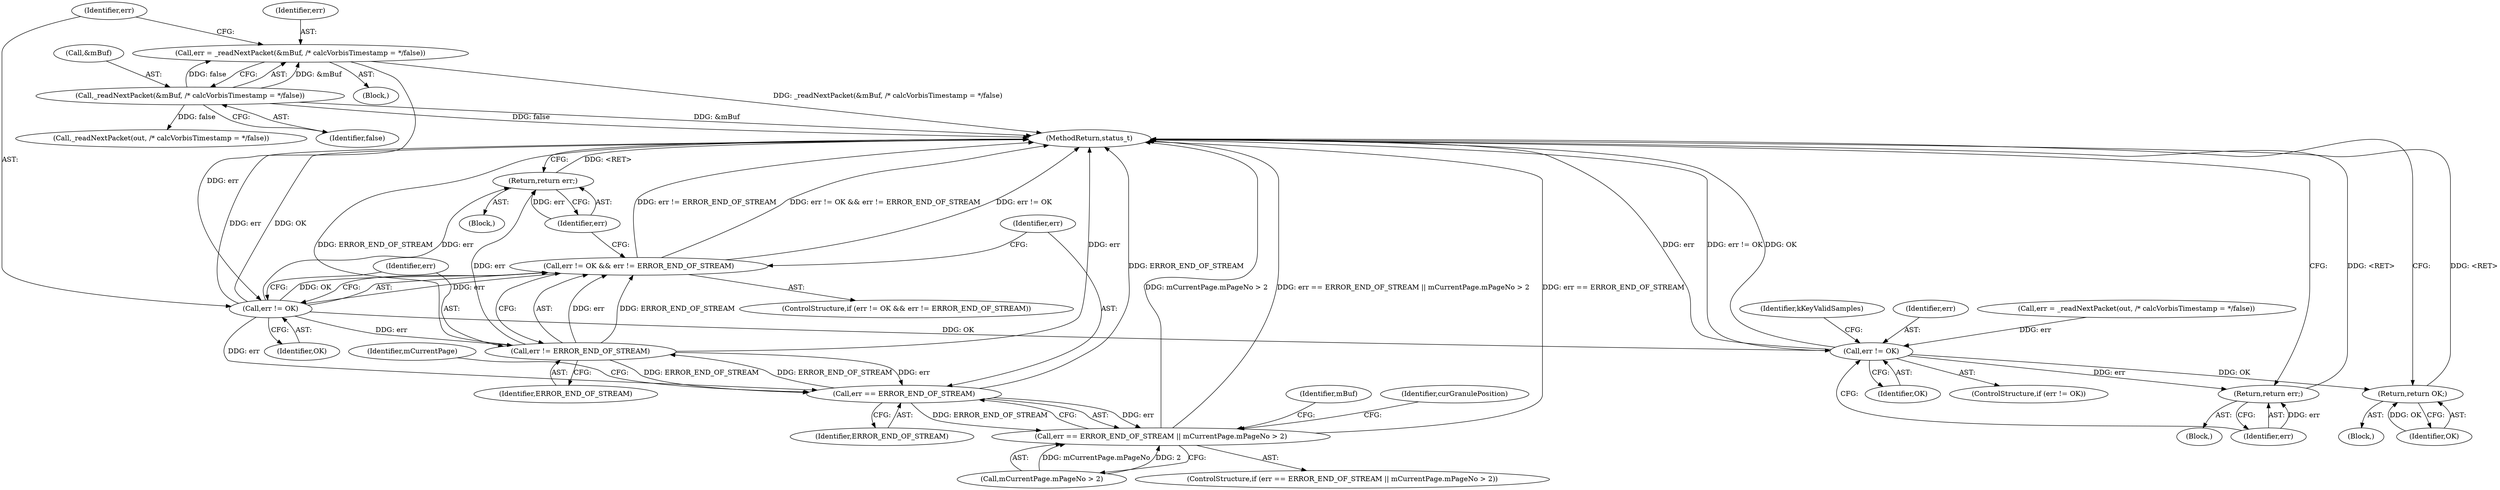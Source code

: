 digraph "0_Android_d07f5c14e811951ff9b411ceb84e7288e0d04aaf@API" {
"1000127" [label="(Call,err = _readNextPacket(&mBuf, /* calcVorbisTimestamp = */false))"];
"1000129" [label="(Call,_readNextPacket(&mBuf, /* calcVorbisTimestamp = */false))"];
"1000135" [label="(Call,err != OK)"];
"1000134" [label="(Call,err != OK && err != ERROR_END_OF_STREAM)"];
"1000138" [label="(Call,err != ERROR_END_OF_STREAM)"];
"1000142" [label="(Return,return err;)"];
"1000146" [label="(Call,err == ERROR_END_OF_STREAM)"];
"1000145" [label="(Call,err == ERROR_END_OF_STREAM || mCurrentPage.mPageNo > 2)"];
"1000202" [label="(Call,err != OK)"];
"1000206" [label="(Return,return err;)"];
"1000250" [label="(Return,return OK;)"];
"1000204" [label="(Identifier,OK)"];
"1000137" [label="(Identifier,OK)"];
"1000252" [label="(MethodReturn,status_t)"];
"1000250" [label="(Return,return OK;)"];
"1000141" [label="(Block,)"];
"1000149" [label="(Call,mCurrentPage.mPageNo > 2)"];
"1000151" [label="(Identifier,mCurrentPage)"];
"1000201" [label="(ControlStructure,if (err != OK))"];
"1000147" [label="(Identifier,err)"];
"1000146" [label="(Call,err == ERROR_END_OF_STREAM)"];
"1000211" [label="(Identifier,kKeyValidSamples)"];
"1000202" [label="(Call,err != OK)"];
"1000198" [label="(Call,_readNextPacket(out, /* calcVorbisTimestamp = */false))"];
"1000129" [label="(Call,_readNextPacket(&mBuf, /* calcVorbisTimestamp = */false))"];
"1000127" [label="(Call,err = _readNextPacket(&mBuf, /* calcVorbisTimestamp = */false))"];
"1000157" [label="(Identifier,mBuf)"];
"1000139" [label="(Identifier,err)"];
"1000125" [label="(Block,)"];
"1000143" [label="(Identifier,err)"];
"1000136" [label="(Identifier,err)"];
"1000132" [label="(Identifier,false)"];
"1000166" [label="(Identifier,curGranulePosition)"];
"1000104" [label="(Block,)"];
"1000148" [label="(Identifier,ERROR_END_OF_STREAM)"];
"1000128" [label="(Identifier,err)"];
"1000133" [label="(ControlStructure,if (err != OK && err != ERROR_END_OF_STREAM))"];
"1000138" [label="(Call,err != ERROR_END_OF_STREAM)"];
"1000134" [label="(Call,err != OK && err != ERROR_END_OF_STREAM)"];
"1000145" [label="(Call,err == ERROR_END_OF_STREAM || mCurrentPage.mPageNo > 2)"];
"1000140" [label="(Identifier,ERROR_END_OF_STREAM)"];
"1000206" [label="(Return,return err;)"];
"1000142" [label="(Return,return err;)"];
"1000135" [label="(Call,err != OK)"];
"1000203" [label="(Identifier,err)"];
"1000205" [label="(Block,)"];
"1000196" [label="(Call,err = _readNextPacket(out, /* calcVorbisTimestamp = */false))"];
"1000251" [label="(Identifier,OK)"];
"1000207" [label="(Identifier,err)"];
"1000144" [label="(ControlStructure,if (err == ERROR_END_OF_STREAM || mCurrentPage.mPageNo > 2))"];
"1000130" [label="(Call,&mBuf)"];
"1000127" -> "1000125"  [label="AST: "];
"1000127" -> "1000129"  [label="CFG: "];
"1000128" -> "1000127"  [label="AST: "];
"1000129" -> "1000127"  [label="AST: "];
"1000136" -> "1000127"  [label="CFG: "];
"1000127" -> "1000252"  [label="DDG: _readNextPacket(&mBuf, /* calcVorbisTimestamp = */false)"];
"1000129" -> "1000127"  [label="DDG: &mBuf"];
"1000129" -> "1000127"  [label="DDG: false"];
"1000127" -> "1000135"  [label="DDG: err"];
"1000129" -> "1000132"  [label="CFG: "];
"1000130" -> "1000129"  [label="AST: "];
"1000132" -> "1000129"  [label="AST: "];
"1000129" -> "1000252"  [label="DDG: &mBuf"];
"1000129" -> "1000252"  [label="DDG: false"];
"1000129" -> "1000198"  [label="DDG: false"];
"1000135" -> "1000134"  [label="AST: "];
"1000135" -> "1000137"  [label="CFG: "];
"1000136" -> "1000135"  [label="AST: "];
"1000137" -> "1000135"  [label="AST: "];
"1000139" -> "1000135"  [label="CFG: "];
"1000134" -> "1000135"  [label="CFG: "];
"1000135" -> "1000252"  [label="DDG: err"];
"1000135" -> "1000252"  [label="DDG: OK"];
"1000135" -> "1000134"  [label="DDG: err"];
"1000135" -> "1000134"  [label="DDG: OK"];
"1000135" -> "1000138"  [label="DDG: err"];
"1000135" -> "1000142"  [label="DDG: err"];
"1000135" -> "1000146"  [label="DDG: err"];
"1000135" -> "1000202"  [label="DDG: OK"];
"1000134" -> "1000133"  [label="AST: "];
"1000134" -> "1000138"  [label="CFG: "];
"1000138" -> "1000134"  [label="AST: "];
"1000143" -> "1000134"  [label="CFG: "];
"1000147" -> "1000134"  [label="CFG: "];
"1000134" -> "1000252"  [label="DDG: err != OK && err != ERROR_END_OF_STREAM"];
"1000134" -> "1000252"  [label="DDG: err != OK"];
"1000134" -> "1000252"  [label="DDG: err != ERROR_END_OF_STREAM"];
"1000138" -> "1000134"  [label="DDG: err"];
"1000138" -> "1000134"  [label="DDG: ERROR_END_OF_STREAM"];
"1000138" -> "1000140"  [label="CFG: "];
"1000139" -> "1000138"  [label="AST: "];
"1000140" -> "1000138"  [label="AST: "];
"1000138" -> "1000252"  [label="DDG: err"];
"1000138" -> "1000252"  [label="DDG: ERROR_END_OF_STREAM"];
"1000146" -> "1000138"  [label="DDG: ERROR_END_OF_STREAM"];
"1000138" -> "1000142"  [label="DDG: err"];
"1000138" -> "1000146"  [label="DDG: err"];
"1000138" -> "1000146"  [label="DDG: ERROR_END_OF_STREAM"];
"1000142" -> "1000141"  [label="AST: "];
"1000142" -> "1000143"  [label="CFG: "];
"1000143" -> "1000142"  [label="AST: "];
"1000252" -> "1000142"  [label="CFG: "];
"1000142" -> "1000252"  [label="DDG: <RET>"];
"1000143" -> "1000142"  [label="DDG: err"];
"1000146" -> "1000145"  [label="AST: "];
"1000146" -> "1000148"  [label="CFG: "];
"1000147" -> "1000146"  [label="AST: "];
"1000148" -> "1000146"  [label="AST: "];
"1000151" -> "1000146"  [label="CFG: "];
"1000145" -> "1000146"  [label="CFG: "];
"1000146" -> "1000252"  [label="DDG: ERROR_END_OF_STREAM"];
"1000146" -> "1000145"  [label="DDG: err"];
"1000146" -> "1000145"  [label="DDG: ERROR_END_OF_STREAM"];
"1000145" -> "1000144"  [label="AST: "];
"1000145" -> "1000149"  [label="CFG: "];
"1000149" -> "1000145"  [label="AST: "];
"1000157" -> "1000145"  [label="CFG: "];
"1000166" -> "1000145"  [label="CFG: "];
"1000145" -> "1000252"  [label="DDG: mCurrentPage.mPageNo > 2"];
"1000145" -> "1000252"  [label="DDG: err == ERROR_END_OF_STREAM || mCurrentPage.mPageNo > 2"];
"1000145" -> "1000252"  [label="DDG: err == ERROR_END_OF_STREAM"];
"1000149" -> "1000145"  [label="DDG: mCurrentPage.mPageNo"];
"1000149" -> "1000145"  [label="DDG: 2"];
"1000202" -> "1000201"  [label="AST: "];
"1000202" -> "1000204"  [label="CFG: "];
"1000203" -> "1000202"  [label="AST: "];
"1000204" -> "1000202"  [label="AST: "];
"1000207" -> "1000202"  [label="CFG: "];
"1000211" -> "1000202"  [label="CFG: "];
"1000202" -> "1000252"  [label="DDG: err"];
"1000202" -> "1000252"  [label="DDG: err != OK"];
"1000202" -> "1000252"  [label="DDG: OK"];
"1000196" -> "1000202"  [label="DDG: err"];
"1000202" -> "1000206"  [label="DDG: err"];
"1000202" -> "1000250"  [label="DDG: OK"];
"1000206" -> "1000205"  [label="AST: "];
"1000206" -> "1000207"  [label="CFG: "];
"1000207" -> "1000206"  [label="AST: "];
"1000252" -> "1000206"  [label="CFG: "];
"1000206" -> "1000252"  [label="DDG: <RET>"];
"1000207" -> "1000206"  [label="DDG: err"];
"1000250" -> "1000104"  [label="AST: "];
"1000250" -> "1000251"  [label="CFG: "];
"1000251" -> "1000250"  [label="AST: "];
"1000252" -> "1000250"  [label="CFG: "];
"1000250" -> "1000252"  [label="DDG: <RET>"];
"1000251" -> "1000250"  [label="DDG: OK"];
}
